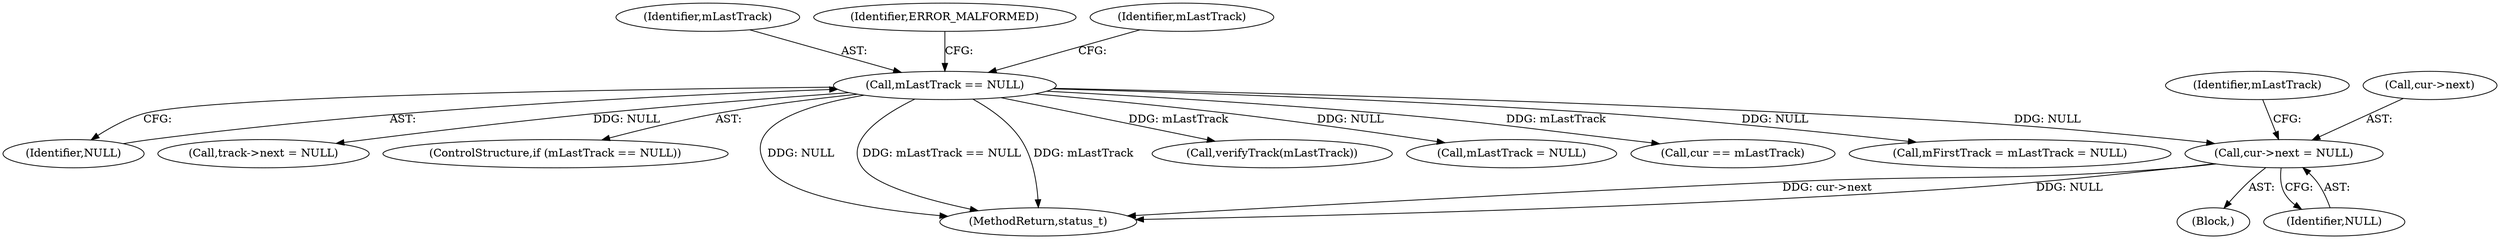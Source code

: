 digraph "0_Android_8a3a2f6ea7defe1a81bb32b3c9f3537f84749b9d@pointer" {
"1000699" [label="(Call,cur->next = NULL)"];
"1000516" [label="(Call,mLastTrack == NULL)"];
"1000669" [label="(Call,cur == mLastTrack)"];
"1000675" [label="(Call,mFirstTrack = mLastTrack = NULL)"];
"1000518" [label="(Identifier,NULL)"];
"1000517" [label="(Identifier,mLastTrack)"];
"1000554" [label="(Call,track->next = NULL)"];
"1000705" [label="(Identifier,mLastTrack)"];
"1000515" [label="(ControlStructure,if (mLastTrack == NULL))"];
"1003903" [label="(MethodReturn,status_t)"];
"1000520" [label="(Identifier,ERROR_MALFORMED)"];
"1000516" [label="(Call,mLastTrack == NULL)"];
"1000698" [label="(Block,)"];
"1000714" [label="(Call,verifyTrack(mLastTrack))"];
"1000523" [label="(Identifier,mLastTrack)"];
"1000700" [label="(Call,cur->next)"];
"1000677" [label="(Call,mLastTrack = NULL)"];
"1000703" [label="(Identifier,NULL)"];
"1000699" [label="(Call,cur->next = NULL)"];
"1000699" -> "1000698"  [label="AST: "];
"1000699" -> "1000703"  [label="CFG: "];
"1000700" -> "1000699"  [label="AST: "];
"1000703" -> "1000699"  [label="AST: "];
"1000705" -> "1000699"  [label="CFG: "];
"1000699" -> "1003903"  [label="DDG: cur->next"];
"1000699" -> "1003903"  [label="DDG: NULL"];
"1000516" -> "1000699"  [label="DDG: NULL"];
"1000516" -> "1000515"  [label="AST: "];
"1000516" -> "1000518"  [label="CFG: "];
"1000517" -> "1000516"  [label="AST: "];
"1000518" -> "1000516"  [label="AST: "];
"1000520" -> "1000516"  [label="CFG: "];
"1000523" -> "1000516"  [label="CFG: "];
"1000516" -> "1003903"  [label="DDG: NULL"];
"1000516" -> "1003903"  [label="DDG: mLastTrack == NULL"];
"1000516" -> "1003903"  [label="DDG: mLastTrack"];
"1000516" -> "1000554"  [label="DDG: NULL"];
"1000516" -> "1000669"  [label="DDG: mLastTrack"];
"1000516" -> "1000675"  [label="DDG: NULL"];
"1000516" -> "1000677"  [label="DDG: NULL"];
"1000516" -> "1000714"  [label="DDG: mLastTrack"];
}
